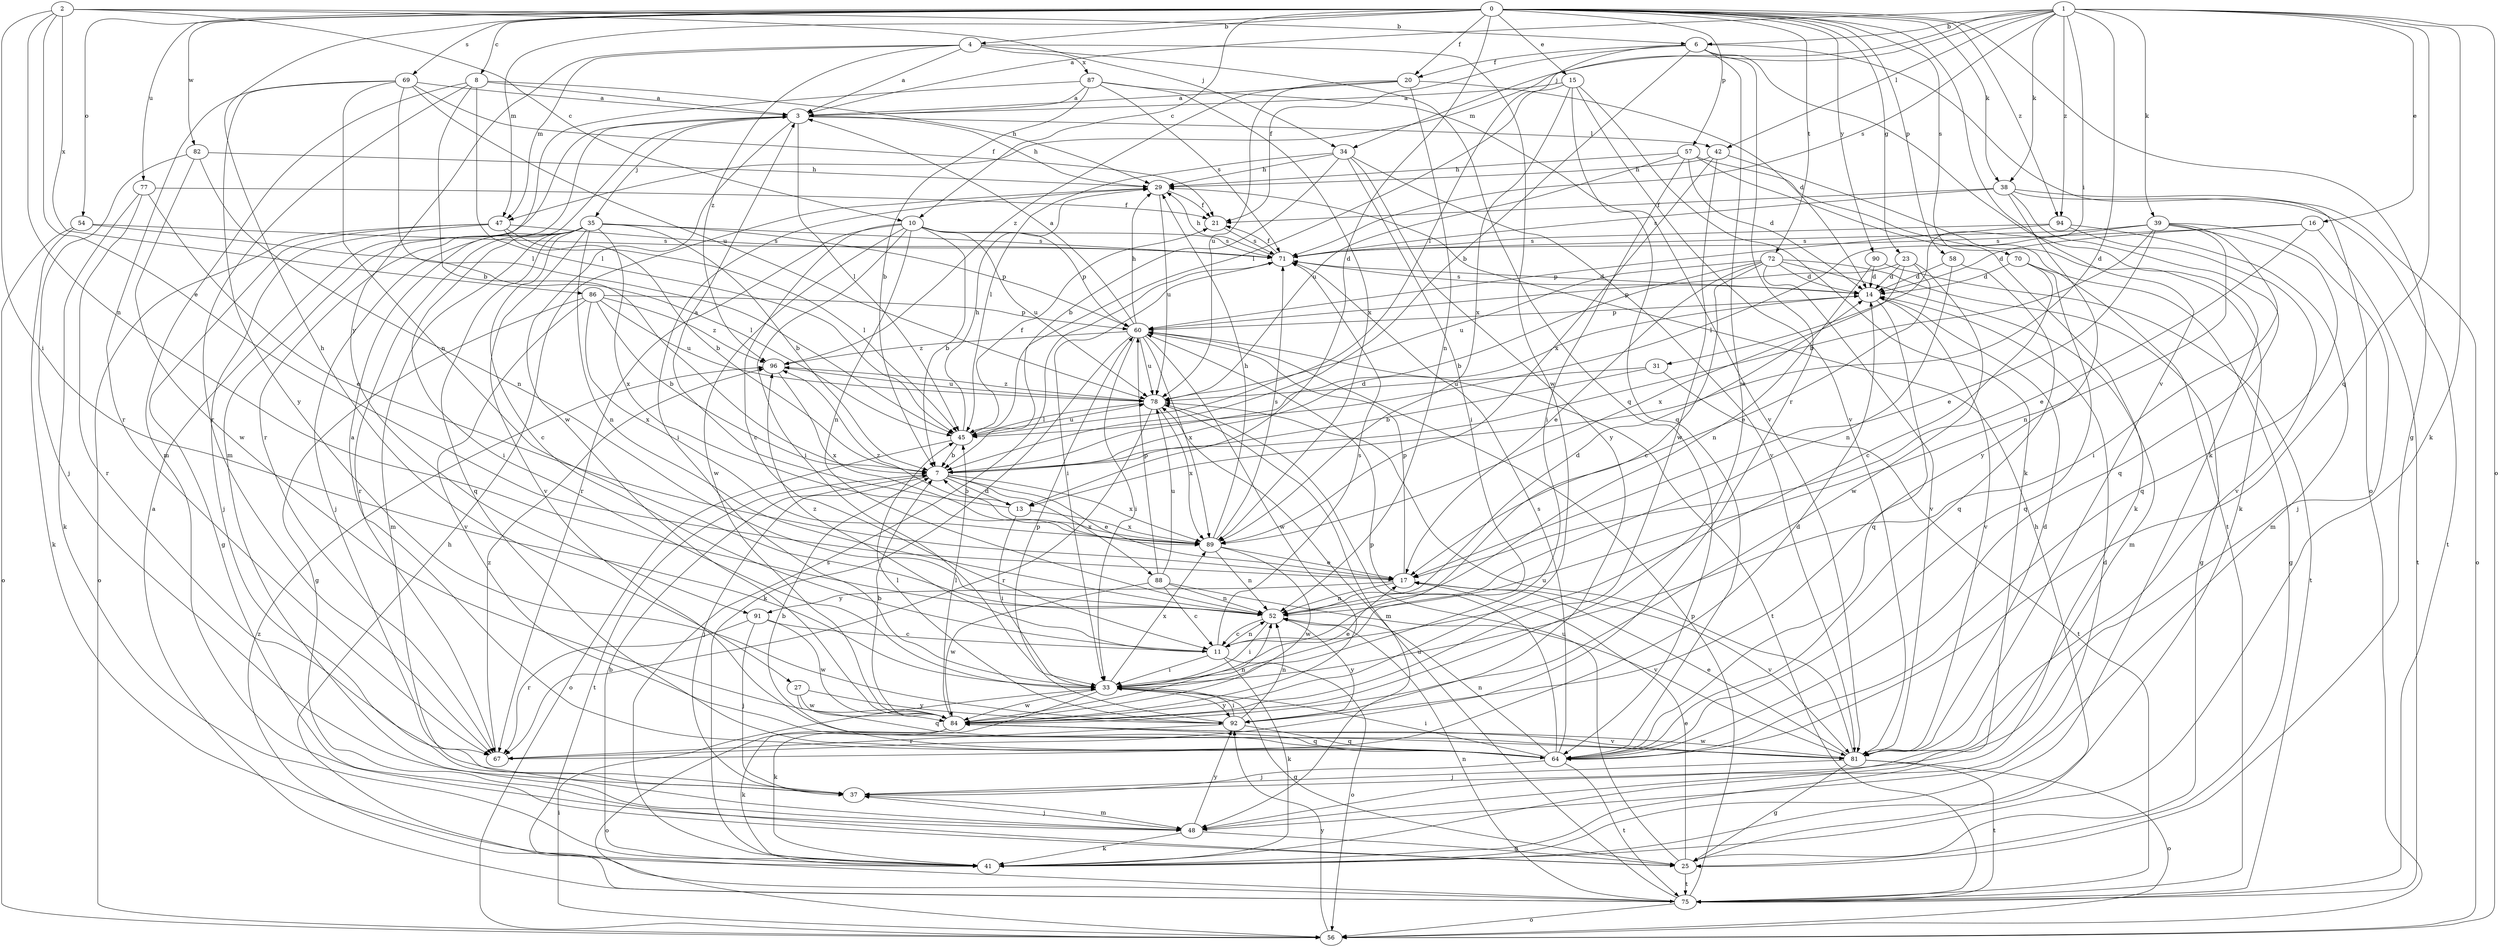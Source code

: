 strict digraph  {
0;
1;
2;
3;
4;
6;
7;
8;
10;
11;
13;
14;
15;
16;
17;
20;
21;
23;
25;
27;
29;
31;
33;
34;
35;
37;
38;
39;
41;
42;
45;
47;
48;
52;
54;
56;
57;
58;
60;
64;
67;
69;
70;
71;
72;
75;
77;
78;
81;
82;
84;
86;
87;
88;
89;
90;
91;
92;
94;
96;
0 -> 4  [label=b];
0 -> 8  [label=c];
0 -> 10  [label=c];
0 -> 13  [label=d];
0 -> 15  [label=e];
0 -> 20  [label=f];
0 -> 23  [label=g];
0 -> 25  [label=g];
0 -> 27  [label=h];
0 -> 38  [label=k];
0 -> 47  [label=m];
0 -> 54  [label=o];
0 -> 57  [label=p];
0 -> 58  [label=p];
0 -> 69  [label=s];
0 -> 70  [label=s];
0 -> 72  [label=t];
0 -> 77  [label=u];
0 -> 81  [label=v];
0 -> 82  [label=w];
0 -> 90  [label=y];
0 -> 94  [label=z];
1 -> 3  [label=a];
1 -> 6  [label=b];
1 -> 13  [label=d];
1 -> 16  [label=e];
1 -> 31  [label=i];
1 -> 34  [label=j];
1 -> 38  [label=k];
1 -> 39  [label=k];
1 -> 41  [label=k];
1 -> 42  [label=l];
1 -> 47  [label=m];
1 -> 56  [label=o];
1 -> 64  [label=q];
1 -> 71  [label=s];
1 -> 94  [label=z];
2 -> 6  [label=b];
2 -> 10  [label=c];
2 -> 17  [label=e];
2 -> 33  [label=i];
2 -> 34  [label=j];
2 -> 52  [label=n];
2 -> 86  [label=x];
3 -> 29  [label=h];
3 -> 35  [label=j];
3 -> 42  [label=l];
3 -> 45  [label=l];
3 -> 67  [label=r];
3 -> 84  [label=w];
4 -> 3  [label=a];
4 -> 47  [label=m];
4 -> 64  [label=q];
4 -> 84  [label=w];
4 -> 87  [label=x];
4 -> 91  [label=y];
4 -> 96  [label=z];
6 -> 7  [label=b];
6 -> 20  [label=f];
6 -> 21  [label=f];
6 -> 41  [label=k];
6 -> 45  [label=l];
6 -> 56  [label=o];
6 -> 67  [label=r];
6 -> 84  [label=w];
7 -> 13  [label=d];
7 -> 14  [label=d];
7 -> 17  [label=e];
7 -> 37  [label=j];
7 -> 75  [label=t];
7 -> 88  [label=x];
7 -> 89  [label=x];
8 -> 3  [label=a];
8 -> 7  [label=b];
8 -> 29  [label=h];
8 -> 45  [label=l];
8 -> 48  [label=m];
8 -> 67  [label=r];
10 -> 7  [label=b];
10 -> 11  [label=c];
10 -> 33  [label=i];
10 -> 52  [label=n];
10 -> 60  [label=p];
10 -> 67  [label=r];
10 -> 71  [label=s];
10 -> 78  [label=u];
10 -> 84  [label=w];
11 -> 33  [label=i];
11 -> 41  [label=k];
11 -> 52  [label=n];
11 -> 56  [label=o];
11 -> 71  [label=s];
11 -> 96  [label=z];
13 -> 3  [label=a];
13 -> 7  [label=b];
13 -> 33  [label=i];
13 -> 89  [label=x];
14 -> 60  [label=p];
14 -> 64  [label=q];
14 -> 71  [label=s];
14 -> 81  [label=v];
15 -> 3  [label=a];
15 -> 41  [label=k];
15 -> 45  [label=l];
15 -> 64  [label=q];
15 -> 81  [label=v];
15 -> 89  [label=x];
16 -> 14  [label=d];
16 -> 17  [label=e];
16 -> 71  [label=s];
16 -> 75  [label=t];
17 -> 52  [label=n];
17 -> 60  [label=p];
17 -> 81  [label=v];
17 -> 91  [label=y];
20 -> 3  [label=a];
20 -> 14  [label=d];
20 -> 52  [label=n];
20 -> 78  [label=u];
20 -> 96  [label=z];
21 -> 71  [label=s];
23 -> 14  [label=d];
23 -> 17  [label=e];
23 -> 60  [label=p];
23 -> 84  [label=w];
23 -> 89  [label=x];
25 -> 17  [label=e];
25 -> 29  [label=h];
25 -> 75  [label=t];
25 -> 78  [label=u];
27 -> 64  [label=q];
27 -> 84  [label=w];
27 -> 92  [label=y];
29 -> 21  [label=f];
29 -> 33  [label=i];
29 -> 78  [label=u];
31 -> 7  [label=b];
31 -> 75  [label=t];
31 -> 78  [label=u];
33 -> 17  [label=e];
33 -> 25  [label=g];
33 -> 41  [label=k];
33 -> 84  [label=w];
33 -> 89  [label=x];
33 -> 92  [label=y];
34 -> 7  [label=b];
34 -> 29  [label=h];
34 -> 33  [label=i];
34 -> 45  [label=l];
34 -> 81  [label=v];
34 -> 92  [label=y];
35 -> 7  [label=b];
35 -> 11  [label=c];
35 -> 33  [label=i];
35 -> 37  [label=j];
35 -> 48  [label=m];
35 -> 52  [label=n];
35 -> 60  [label=p];
35 -> 64  [label=q];
35 -> 67  [label=r];
35 -> 71  [label=s];
35 -> 81  [label=v];
35 -> 89  [label=x];
37 -> 48  [label=m];
38 -> 21  [label=f];
38 -> 56  [label=o];
38 -> 64  [label=q];
38 -> 71  [label=s];
38 -> 75  [label=t];
38 -> 92  [label=y];
39 -> 7  [label=b];
39 -> 17  [label=e];
39 -> 33  [label=i];
39 -> 37  [label=j];
39 -> 45  [label=l];
39 -> 52  [label=n];
39 -> 64  [label=q];
39 -> 71  [label=s];
41 -> 7  [label=b];
41 -> 71  [label=s];
42 -> 29  [label=h];
42 -> 41  [label=k];
42 -> 84  [label=w];
42 -> 89  [label=x];
45 -> 7  [label=b];
45 -> 21  [label=f];
45 -> 29  [label=h];
45 -> 56  [label=o];
45 -> 78  [label=u];
47 -> 7  [label=b];
47 -> 25  [label=g];
47 -> 37  [label=j];
47 -> 45  [label=l];
47 -> 56  [label=o];
47 -> 71  [label=s];
48 -> 14  [label=d];
48 -> 25  [label=g];
48 -> 37  [label=j];
48 -> 41  [label=k];
48 -> 92  [label=y];
52 -> 11  [label=c];
52 -> 14  [label=d];
52 -> 33  [label=i];
52 -> 92  [label=y];
54 -> 41  [label=k];
54 -> 45  [label=l];
54 -> 56  [label=o];
54 -> 71  [label=s];
56 -> 33  [label=i];
56 -> 92  [label=y];
57 -> 14  [label=d];
57 -> 29  [label=h];
57 -> 33  [label=i];
57 -> 41  [label=k];
57 -> 75  [label=t];
57 -> 78  [label=u];
58 -> 14  [label=d];
58 -> 52  [label=n];
58 -> 64  [label=q];
60 -> 3  [label=a];
60 -> 29  [label=h];
60 -> 33  [label=i];
60 -> 41  [label=k];
60 -> 75  [label=t];
60 -> 78  [label=u];
60 -> 84  [label=w];
60 -> 89  [label=x];
60 -> 96  [label=z];
64 -> 3  [label=a];
64 -> 7  [label=b];
64 -> 33  [label=i];
64 -> 37  [label=j];
64 -> 52  [label=n];
64 -> 60  [label=p];
64 -> 71  [label=s];
64 -> 75  [label=t];
67 -> 14  [label=d];
67 -> 96  [label=z];
69 -> 3  [label=a];
69 -> 21  [label=f];
69 -> 45  [label=l];
69 -> 52  [label=n];
69 -> 67  [label=r];
69 -> 78  [label=u];
69 -> 92  [label=y];
70 -> 11  [label=c];
70 -> 14  [label=d];
70 -> 25  [label=g];
70 -> 64  [label=q];
71 -> 14  [label=d];
71 -> 21  [label=f];
71 -> 29  [label=h];
71 -> 33  [label=i];
72 -> 7  [label=b];
72 -> 11  [label=c];
72 -> 14  [label=d];
72 -> 17  [label=e];
72 -> 25  [label=g];
72 -> 48  [label=m];
72 -> 78  [label=u];
72 -> 81  [label=v];
75 -> 3  [label=a];
75 -> 29  [label=h];
75 -> 52  [label=n];
75 -> 56  [label=o];
75 -> 60  [label=p];
75 -> 78  [label=u];
75 -> 96  [label=z];
77 -> 17  [label=e];
77 -> 21  [label=f];
77 -> 41  [label=k];
77 -> 67  [label=r];
78 -> 45  [label=l];
78 -> 48  [label=m];
78 -> 67  [label=r];
78 -> 89  [label=x];
78 -> 96  [label=z];
81 -> 14  [label=d];
81 -> 17  [label=e];
81 -> 25  [label=g];
81 -> 37  [label=j];
81 -> 56  [label=o];
81 -> 75  [label=t];
81 -> 78  [label=u];
81 -> 84  [label=w];
82 -> 29  [label=h];
82 -> 37  [label=j];
82 -> 52  [label=n];
82 -> 84  [label=w];
84 -> 7  [label=b];
84 -> 41  [label=k];
84 -> 45  [label=l];
84 -> 52  [label=n];
84 -> 56  [label=o];
84 -> 64  [label=q];
84 -> 81  [label=v];
86 -> 7  [label=b];
86 -> 25  [label=g];
86 -> 60  [label=p];
86 -> 78  [label=u];
86 -> 81  [label=v];
86 -> 89  [label=x];
86 -> 96  [label=z];
87 -> 3  [label=a];
87 -> 7  [label=b];
87 -> 48  [label=m];
87 -> 71  [label=s];
87 -> 81  [label=v];
87 -> 89  [label=x];
88 -> 11  [label=c];
88 -> 52  [label=n];
88 -> 60  [label=p];
88 -> 78  [label=u];
88 -> 81  [label=v];
88 -> 84  [label=w];
89 -> 17  [label=e];
89 -> 29  [label=h];
89 -> 52  [label=n];
89 -> 71  [label=s];
89 -> 84  [label=w];
89 -> 96  [label=z];
90 -> 14  [label=d];
90 -> 52  [label=n];
90 -> 75  [label=t];
91 -> 11  [label=c];
91 -> 37  [label=j];
91 -> 67  [label=r];
91 -> 84  [label=w];
92 -> 33  [label=i];
92 -> 45  [label=l];
92 -> 52  [label=n];
92 -> 60  [label=p];
92 -> 64  [label=q];
92 -> 67  [label=r];
94 -> 48  [label=m];
94 -> 60  [label=p];
94 -> 71  [label=s];
94 -> 81  [label=v];
96 -> 78  [label=u];
96 -> 89  [label=x];
}
